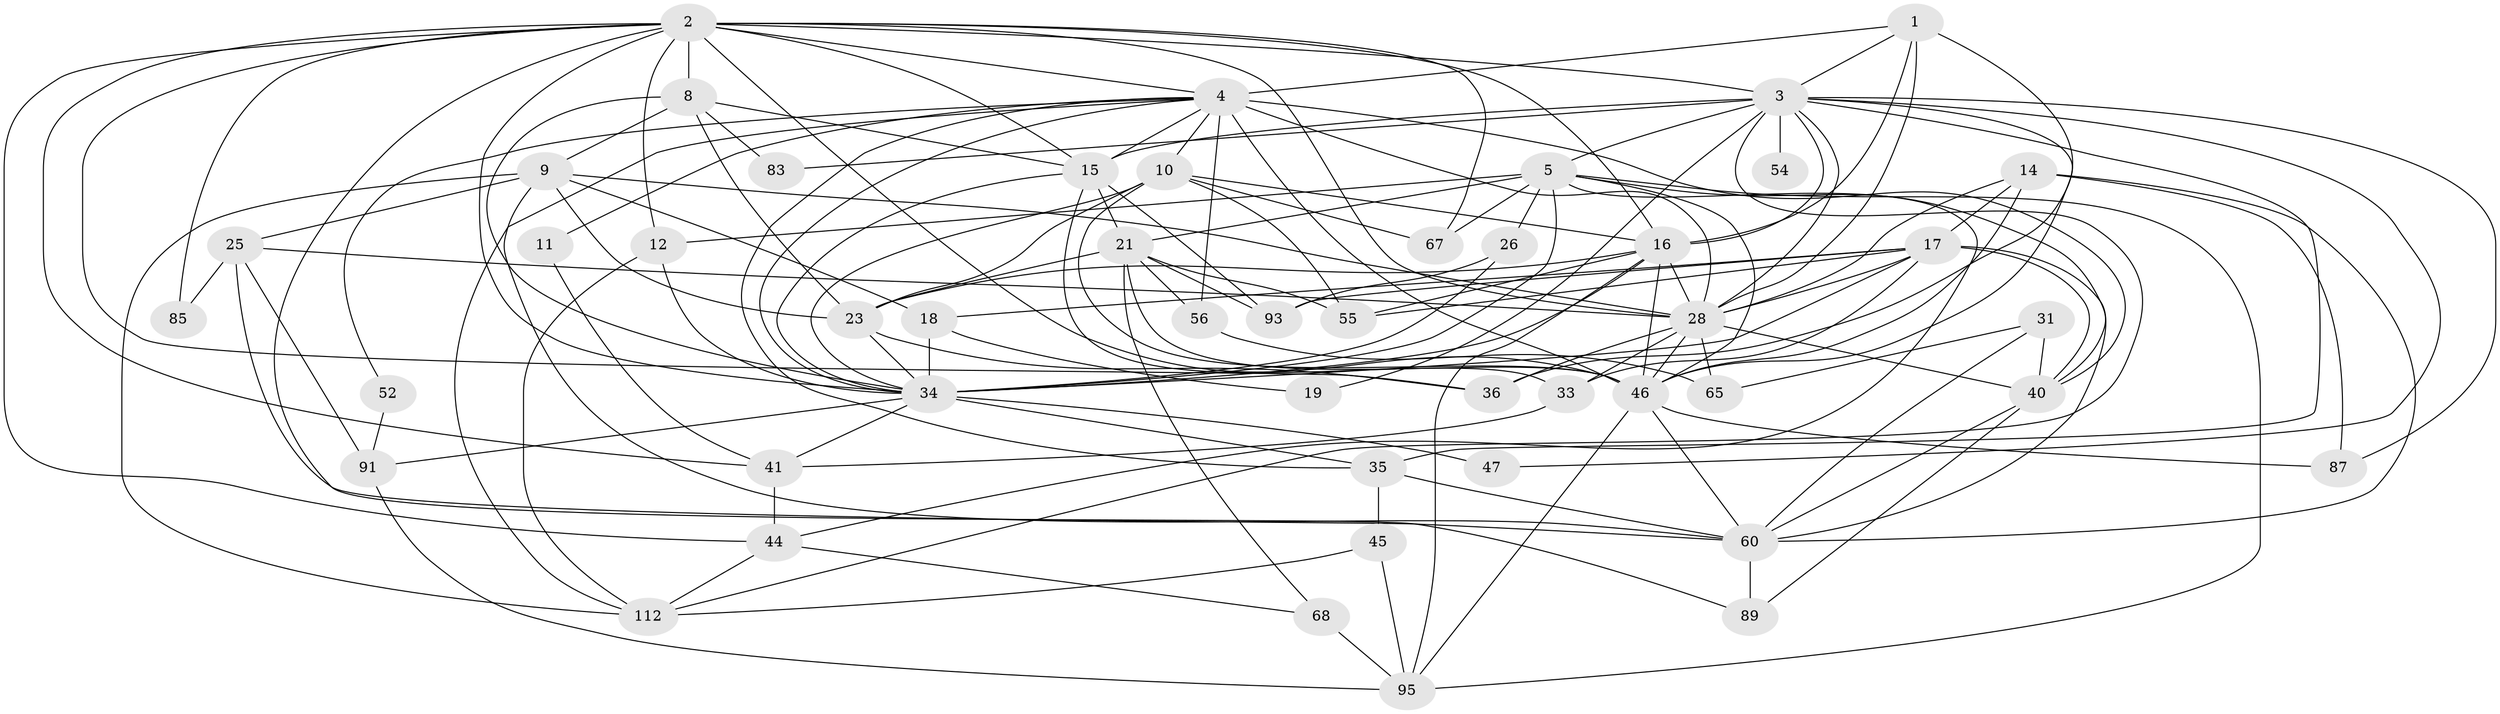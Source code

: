 // original degree distribution, {6: 0.10743801652892562, 4: 0.3140495867768595, 5: 0.1322314049586777, 3: 0.2644628099173554, 2: 0.1322314049586777, 8: 0.01652892561983471, 7: 0.024793388429752067, 9: 0.008264462809917356}
// Generated by graph-tools (version 1.1) at 2025/18/03/04/25 18:18:40]
// undirected, 48 vertices, 141 edges
graph export_dot {
graph [start="1"]
  node [color=gray90,style=filled];
  1;
  2 [super="+29+43"];
  3 [super="+6+62"];
  4 [super="+32+20"];
  5 [super="+13+70+100"];
  8 [super="+69"];
  9 [super="+86"];
  10 [super="+79"];
  11;
  12 [super="+66"];
  14 [super="+88"];
  15 [super="+53"];
  16 [super="+24"];
  17 [super="+22+48+113"];
  18 [super="+27"];
  19;
  21 [super="+63+57"];
  23 [super="+92+75"];
  25 [super="+84"];
  26;
  28 [super="+117+120+49+37"];
  31;
  33;
  34 [super="+38+72+73"];
  35;
  36 [super="+96+106+105"];
  40 [super="+74+59"];
  41 [super="+99"];
  44 [super="+98"];
  45;
  46 [super="+110+51"];
  47;
  52;
  54;
  55;
  56 [super="+102"];
  60 [super="+101+61"];
  65;
  67;
  68;
  83;
  85;
  87;
  89;
  91;
  93 [super="+107"];
  95 [super="+103"];
  112;
  1 -- 28 [weight=2];
  1 -- 16;
  1 -- 4;
  1 -- 36;
  1 -- 3;
  2 -- 12 [weight=2];
  2 -- 34;
  2 -- 4;
  2 -- 67;
  2 -- 36 [weight=2];
  2 -- 15;
  2 -- 85;
  2 -- 46;
  2 -- 8 [weight=2];
  2 -- 16;
  2 -- 89;
  2 -- 41;
  2 -- 28;
  2 -- 44;
  2 -- 3 [weight=2];
  3 -- 35;
  3 -- 5;
  3 -- 46;
  3 -- 47 [weight=2];
  3 -- 112;
  3 -- 16;
  3 -- 15 [weight=2];
  3 -- 83;
  3 -- 54 [weight=2];
  3 -- 87;
  3 -- 19;
  3 -- 28;
  4 -- 35;
  4 -- 52;
  4 -- 28 [weight=3];
  4 -- 40;
  4 -- 46 [weight=3];
  4 -- 34;
  4 -- 10;
  4 -- 11;
  4 -- 15;
  4 -- 112;
  4 -- 56;
  5 -- 12;
  5 -- 40;
  5 -- 21 [weight=2];
  5 -- 67;
  5 -- 26;
  5 -- 95;
  5 -- 34 [weight=2];
  5 -- 44;
  5 -- 46 [weight=2];
  8 -- 23;
  8 -- 15;
  8 -- 34;
  8 -- 83;
  8 -- 9;
  9 -- 112;
  9 -- 25;
  9 -- 18;
  9 -- 23;
  9 -- 60;
  9 -- 28;
  10 -- 67;
  10 -- 23;
  10 -- 16;
  10 -- 34;
  10 -- 55;
  10 -- 46;
  11 -- 41;
  12 -- 112;
  12 -- 34;
  14 -- 17;
  14 -- 87;
  14 -- 28;
  14 -- 60;
  14 -- 46;
  15 -- 33;
  15 -- 21 [weight=2];
  15 -- 93;
  15 -- 34;
  16 -- 28 [weight=2];
  16 -- 23;
  16 -- 46 [weight=2];
  16 -- 55;
  16 -- 95;
  16 -- 34;
  17 -- 55;
  17 -- 40;
  17 -- 18;
  17 -- 34;
  17 -- 33;
  17 -- 93;
  17 -- 28 [weight=2];
  17 -- 60;
  18 -- 19;
  18 -- 34 [weight=2];
  21 -- 68;
  21 -- 55;
  21 -- 56 [weight=3];
  21 -- 23;
  21 -- 93;
  21 -- 46;
  23 -- 36;
  23 -- 34;
  25 -- 91;
  25 -- 85;
  25 -- 60 [weight=2];
  25 -- 28;
  26 -- 93;
  26 -- 34;
  28 -- 33;
  28 -- 36;
  28 -- 40;
  28 -- 46 [weight=2];
  28 -- 65;
  31 -- 65;
  31 -- 60;
  31 -- 40;
  33 -- 41;
  34 -- 47;
  34 -- 41;
  34 -- 35 [weight=2];
  34 -- 91;
  35 -- 45;
  35 -- 60;
  40 -- 89;
  40 -- 60 [weight=2];
  41 -- 44 [weight=2];
  44 -- 112;
  44 -- 68;
  45 -- 112;
  45 -- 95;
  46 -- 60;
  46 -- 87;
  46 -- 95;
  52 -- 91;
  56 -- 65;
  60 -- 89;
  68 -- 95;
  91 -- 95;
}
